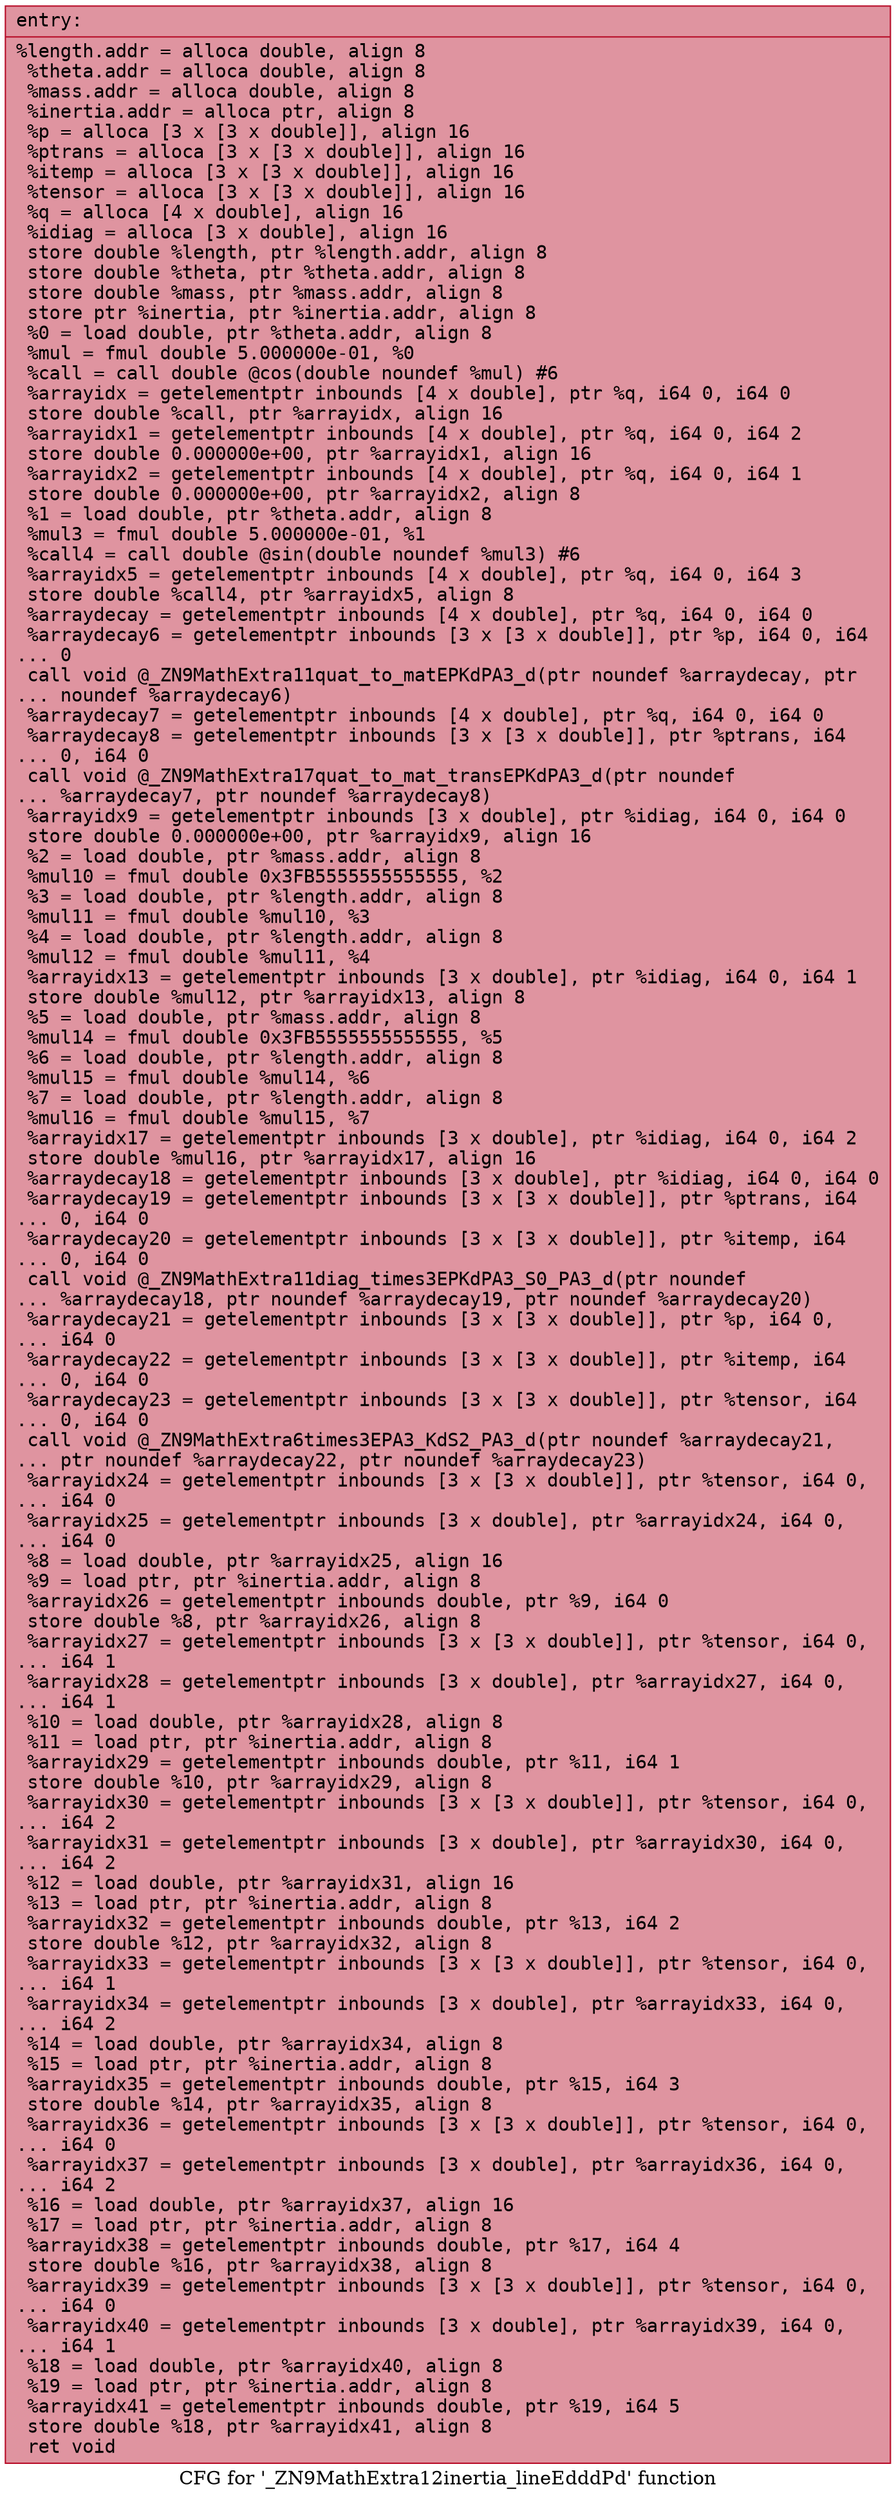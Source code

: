 digraph "CFG for '_ZN9MathExtra12inertia_lineEdddPd' function" {
	label="CFG for '_ZN9MathExtra12inertia_lineEdddPd' function";

	Node0x558373636ba0 [shape=record,color="#b70d28ff", style=filled, fillcolor="#b70d2870" fontname="Courier",label="{entry:\l|  %length.addr = alloca double, align 8\l  %theta.addr = alloca double, align 8\l  %mass.addr = alloca double, align 8\l  %inertia.addr = alloca ptr, align 8\l  %p = alloca [3 x [3 x double]], align 16\l  %ptrans = alloca [3 x [3 x double]], align 16\l  %itemp = alloca [3 x [3 x double]], align 16\l  %tensor = alloca [3 x [3 x double]], align 16\l  %q = alloca [4 x double], align 16\l  %idiag = alloca [3 x double], align 16\l  store double %length, ptr %length.addr, align 8\l  store double %theta, ptr %theta.addr, align 8\l  store double %mass, ptr %mass.addr, align 8\l  store ptr %inertia, ptr %inertia.addr, align 8\l  %0 = load double, ptr %theta.addr, align 8\l  %mul = fmul double 5.000000e-01, %0\l  %call = call double @cos(double noundef %mul) #6\l  %arrayidx = getelementptr inbounds [4 x double], ptr %q, i64 0, i64 0\l  store double %call, ptr %arrayidx, align 16\l  %arrayidx1 = getelementptr inbounds [4 x double], ptr %q, i64 0, i64 2\l  store double 0.000000e+00, ptr %arrayidx1, align 16\l  %arrayidx2 = getelementptr inbounds [4 x double], ptr %q, i64 0, i64 1\l  store double 0.000000e+00, ptr %arrayidx2, align 8\l  %1 = load double, ptr %theta.addr, align 8\l  %mul3 = fmul double 5.000000e-01, %1\l  %call4 = call double @sin(double noundef %mul3) #6\l  %arrayidx5 = getelementptr inbounds [4 x double], ptr %q, i64 0, i64 3\l  store double %call4, ptr %arrayidx5, align 8\l  %arraydecay = getelementptr inbounds [4 x double], ptr %q, i64 0, i64 0\l  %arraydecay6 = getelementptr inbounds [3 x [3 x double]], ptr %p, i64 0, i64\l... 0\l  call void @_ZN9MathExtra11quat_to_matEPKdPA3_d(ptr noundef %arraydecay, ptr\l... noundef %arraydecay6)\l  %arraydecay7 = getelementptr inbounds [4 x double], ptr %q, i64 0, i64 0\l  %arraydecay8 = getelementptr inbounds [3 x [3 x double]], ptr %ptrans, i64\l... 0, i64 0\l  call void @_ZN9MathExtra17quat_to_mat_transEPKdPA3_d(ptr noundef\l... %arraydecay7, ptr noundef %arraydecay8)\l  %arrayidx9 = getelementptr inbounds [3 x double], ptr %idiag, i64 0, i64 0\l  store double 0.000000e+00, ptr %arrayidx9, align 16\l  %2 = load double, ptr %mass.addr, align 8\l  %mul10 = fmul double 0x3FB5555555555555, %2\l  %3 = load double, ptr %length.addr, align 8\l  %mul11 = fmul double %mul10, %3\l  %4 = load double, ptr %length.addr, align 8\l  %mul12 = fmul double %mul11, %4\l  %arrayidx13 = getelementptr inbounds [3 x double], ptr %idiag, i64 0, i64 1\l  store double %mul12, ptr %arrayidx13, align 8\l  %5 = load double, ptr %mass.addr, align 8\l  %mul14 = fmul double 0x3FB5555555555555, %5\l  %6 = load double, ptr %length.addr, align 8\l  %mul15 = fmul double %mul14, %6\l  %7 = load double, ptr %length.addr, align 8\l  %mul16 = fmul double %mul15, %7\l  %arrayidx17 = getelementptr inbounds [3 x double], ptr %idiag, i64 0, i64 2\l  store double %mul16, ptr %arrayidx17, align 16\l  %arraydecay18 = getelementptr inbounds [3 x double], ptr %idiag, i64 0, i64 0\l  %arraydecay19 = getelementptr inbounds [3 x [3 x double]], ptr %ptrans, i64\l... 0, i64 0\l  %arraydecay20 = getelementptr inbounds [3 x [3 x double]], ptr %itemp, i64\l... 0, i64 0\l  call void @_ZN9MathExtra11diag_times3EPKdPA3_S0_PA3_d(ptr noundef\l... %arraydecay18, ptr noundef %arraydecay19, ptr noundef %arraydecay20)\l  %arraydecay21 = getelementptr inbounds [3 x [3 x double]], ptr %p, i64 0,\l... i64 0\l  %arraydecay22 = getelementptr inbounds [3 x [3 x double]], ptr %itemp, i64\l... 0, i64 0\l  %arraydecay23 = getelementptr inbounds [3 x [3 x double]], ptr %tensor, i64\l... 0, i64 0\l  call void @_ZN9MathExtra6times3EPA3_KdS2_PA3_d(ptr noundef %arraydecay21,\l... ptr noundef %arraydecay22, ptr noundef %arraydecay23)\l  %arrayidx24 = getelementptr inbounds [3 x [3 x double]], ptr %tensor, i64 0,\l... i64 0\l  %arrayidx25 = getelementptr inbounds [3 x double], ptr %arrayidx24, i64 0,\l... i64 0\l  %8 = load double, ptr %arrayidx25, align 16\l  %9 = load ptr, ptr %inertia.addr, align 8\l  %arrayidx26 = getelementptr inbounds double, ptr %9, i64 0\l  store double %8, ptr %arrayidx26, align 8\l  %arrayidx27 = getelementptr inbounds [3 x [3 x double]], ptr %tensor, i64 0,\l... i64 1\l  %arrayidx28 = getelementptr inbounds [3 x double], ptr %arrayidx27, i64 0,\l... i64 1\l  %10 = load double, ptr %arrayidx28, align 8\l  %11 = load ptr, ptr %inertia.addr, align 8\l  %arrayidx29 = getelementptr inbounds double, ptr %11, i64 1\l  store double %10, ptr %arrayidx29, align 8\l  %arrayidx30 = getelementptr inbounds [3 x [3 x double]], ptr %tensor, i64 0,\l... i64 2\l  %arrayidx31 = getelementptr inbounds [3 x double], ptr %arrayidx30, i64 0,\l... i64 2\l  %12 = load double, ptr %arrayidx31, align 16\l  %13 = load ptr, ptr %inertia.addr, align 8\l  %arrayidx32 = getelementptr inbounds double, ptr %13, i64 2\l  store double %12, ptr %arrayidx32, align 8\l  %arrayidx33 = getelementptr inbounds [3 x [3 x double]], ptr %tensor, i64 0,\l... i64 1\l  %arrayidx34 = getelementptr inbounds [3 x double], ptr %arrayidx33, i64 0,\l... i64 2\l  %14 = load double, ptr %arrayidx34, align 8\l  %15 = load ptr, ptr %inertia.addr, align 8\l  %arrayidx35 = getelementptr inbounds double, ptr %15, i64 3\l  store double %14, ptr %arrayidx35, align 8\l  %arrayidx36 = getelementptr inbounds [3 x [3 x double]], ptr %tensor, i64 0,\l... i64 0\l  %arrayidx37 = getelementptr inbounds [3 x double], ptr %arrayidx36, i64 0,\l... i64 2\l  %16 = load double, ptr %arrayidx37, align 16\l  %17 = load ptr, ptr %inertia.addr, align 8\l  %arrayidx38 = getelementptr inbounds double, ptr %17, i64 4\l  store double %16, ptr %arrayidx38, align 8\l  %arrayidx39 = getelementptr inbounds [3 x [3 x double]], ptr %tensor, i64 0,\l... i64 0\l  %arrayidx40 = getelementptr inbounds [3 x double], ptr %arrayidx39, i64 0,\l... i64 1\l  %18 = load double, ptr %arrayidx40, align 8\l  %19 = load ptr, ptr %inertia.addr, align 8\l  %arrayidx41 = getelementptr inbounds double, ptr %19, i64 5\l  store double %18, ptr %arrayidx41, align 8\l  ret void\l}"];
}
